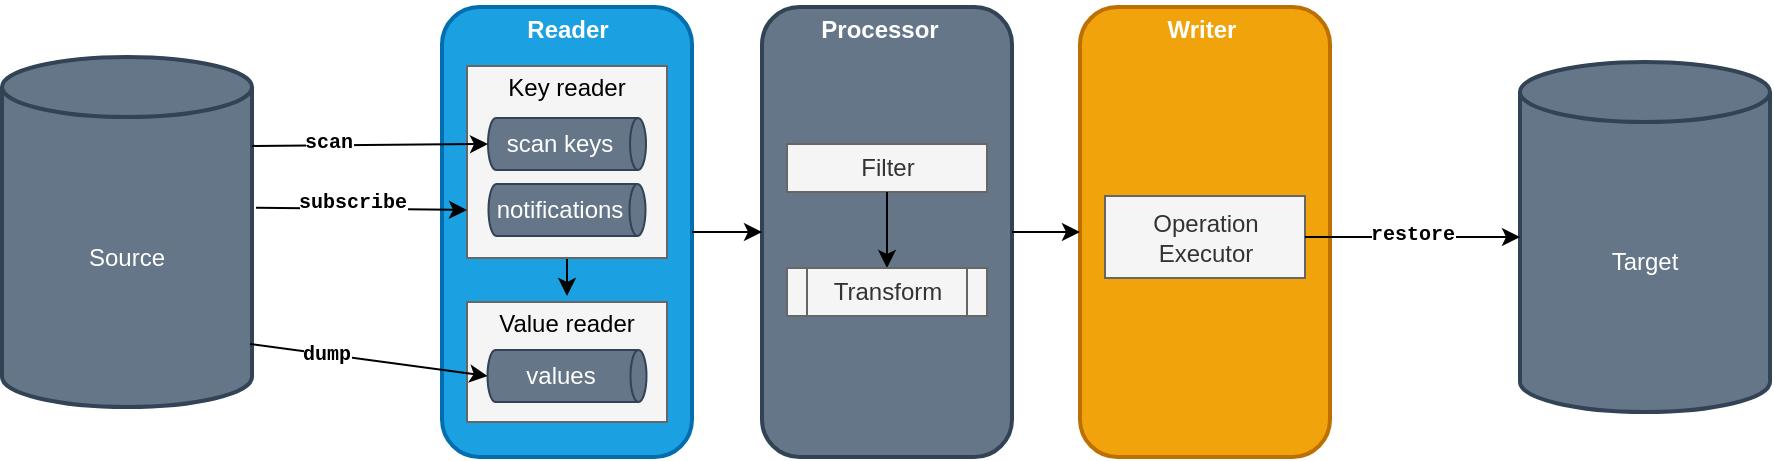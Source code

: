 <mxfile version="24.7.17">
  <diagram name="Page-1" id="xOGaEj3n3Ma8aQ4fVNjq">
    <mxGraphModel dx="1242" dy="854" grid="1" gridSize="11" guides="1" tooltips="1" connect="1" arrows="1" fold="1" page="1" pageScale="1" pageWidth="1000" pageHeight="1100" math="0" shadow="0">
      <root>
        <mxCell id="0" />
        <mxCell id="1" parent="0" />
        <mxCell id="PG1NwsPS0rDYAJhcrPgO-1" value="Source" style="shape=cylinder3;whiteSpace=wrap;html=1;boundedLbl=1;backgroundOutline=1;size=15;strokeWidth=2;fillColor=#647687;strokeColor=#314354;fontColor=#ffffff;" parent="1" vertex="1">
          <mxGeometry x="11" y="97.5" width="125" height="175" as="geometry" />
        </mxCell>
        <mxCell id="PG1NwsPS0rDYAJhcrPgO-2" value="Target" style="shape=cylinder3;whiteSpace=wrap;html=1;boundedLbl=1;backgroundOutline=1;size=15;strokeWidth=2;fillColor=#647687;fontColor=#ffffff;strokeColor=#314354;" parent="1" vertex="1">
          <mxGeometry x="770" y="100" width="125" height="175" as="geometry" />
        </mxCell>
        <mxCell id="PG1NwsPS0rDYAJhcrPgO-4" value="" style="rounded=1;whiteSpace=wrap;html=1;fillColor=#1ba1e2;fontColor=#ffffff;strokeColor=#006EAF;strokeWidth=2;" parent="1" vertex="1">
          <mxGeometry x="231" y="72.5" width="125" height="225" as="geometry" />
        </mxCell>
        <mxCell id="PG1NwsPS0rDYAJhcrPgO-7" value="Reader" style="text;html=1;align=center;verticalAlign=middle;whiteSpace=wrap;rounded=0;fontColor=#FFFFFF;fontStyle=1" parent="1" vertex="1">
          <mxGeometry x="263.5" y="69" width="60" height="30" as="geometry" />
        </mxCell>
        <mxCell id="PG1NwsPS0rDYAJhcrPgO-29" value="" style="rounded=1;whiteSpace=wrap;html=1;fillColor=#f0a30a;fontColor=#000000;strokeColor=#BD7000;strokeWidth=2;" parent="1" vertex="1">
          <mxGeometry x="550" y="72.5" width="125" height="225" as="geometry" />
        </mxCell>
        <mxCell id="PG1NwsPS0rDYAJhcrPgO-31" value="Writer" style="text;html=1;align=center;verticalAlign=middle;whiteSpace=wrap;rounded=0;fontStyle=1;fontColor=#FFFFFF;" parent="1" vertex="1">
          <mxGeometry x="581" y="69" width="60" height="30" as="geometry" />
        </mxCell>
        <mxCell id="PG1NwsPS0rDYAJhcrPgO-40" value="&lt;div&gt;&lt;span style=&quot;background-color: initial;&quot;&gt;Operation&lt;/span&gt;&lt;/div&gt;&lt;div&gt;&lt;span style=&quot;background-color: initial;&quot;&gt;Executor&lt;/span&gt;&lt;/div&gt;" style="whiteSpace=wrap;html=1;fillColor=#f5f5f5;strokeColor=#666666;fontColor=#333333;" parent="1" vertex="1">
          <mxGeometry x="562.5" y="167" width="100" height="41" as="geometry" />
        </mxCell>
        <mxCell id="PG1NwsPS0rDYAJhcrPgO-41" value="" style="endArrow=classic;html=1;rounded=0;entryX=0;entryY=0.5;entryDx=0;entryDy=0;entryPerimeter=0;exitX=1;exitY=0.5;exitDx=0;exitDy=0;" parent="1" source="PG1NwsPS0rDYAJhcrPgO-40" target="PG1NwsPS0rDYAJhcrPgO-2" edge="1">
          <mxGeometry width="50" height="50" relative="1" as="geometry">
            <mxPoint x="603" y="494" as="sourcePoint" />
            <mxPoint x="653" y="444" as="targetPoint" />
          </mxGeometry>
        </mxCell>
        <mxCell id="PG1NwsPS0rDYAJhcrPgO-43" value="&lt;font style=&quot;font-size: 10px;&quot; face=&quot;Courier New&quot;&gt;restore&lt;/font&gt;" style="edgeLabel;html=1;align=center;verticalAlign=middle;resizable=0;points=[];fontSize=10;fontStyle=1" parent="PG1NwsPS0rDYAJhcrPgO-41" vertex="1" connectable="0">
          <mxGeometry x="0.367" y="-2" relative="1" as="geometry">
            <mxPoint x="-20" y="-4" as="offset" />
          </mxGeometry>
        </mxCell>
        <mxCell id="PG1NwsPS0rDYAJhcrPgO-46" value="" style="rounded=1;whiteSpace=wrap;html=1;fillColor=#647687;fontColor=#ffffff;strokeColor=#314354;strokeWidth=2;" parent="1" vertex="1">
          <mxGeometry x="391" y="72.5" width="125" height="225" as="geometry" />
        </mxCell>
        <mxCell id="PG1NwsPS0rDYAJhcrPgO-47" value="Processor" style="text;html=1;align=center;verticalAlign=middle;whiteSpace=wrap;rounded=0;fontColor=#FFFFFF;fontStyle=1" parent="1" vertex="1">
          <mxGeometry x="419.5" y="69" width="60" height="30" as="geometry" />
        </mxCell>
        <mxCell id="PG1NwsPS0rDYAJhcrPgO-50" value="&lt;span style=&quot;background-color: initial;&quot;&gt;Filter&lt;/span&gt;" style="rounded=0;whiteSpace=wrap;html=1;fillColor=#f5f5f5;strokeColor=#666666;fontColor=#333333;" parent="1" vertex="1">
          <mxGeometry x="403.5" y="141" width="100" height="24" as="geometry" />
        </mxCell>
        <mxCell id="PG1NwsPS0rDYAJhcrPgO-52" value="" style="endArrow=classic;html=1;rounded=0;" parent="1" source="PG1NwsPS0rDYAJhcrPgO-50" target="PG1NwsPS0rDYAJhcrPgO-73" edge="1">
          <mxGeometry width="50" height="50" relative="1" as="geometry">
            <mxPoint x="400" y="508" as="sourcePoint" />
            <mxPoint x="510" y="513.84" as="targetPoint" />
          </mxGeometry>
        </mxCell>
        <mxCell id="PG1NwsPS0rDYAJhcrPgO-61" value="" style="endArrow=classic;html=1;rounded=0;exitX=1;exitY=0.5;exitDx=0;exitDy=0;entryX=0;entryY=0.5;entryDx=0;entryDy=0;" parent="1" source="PG1NwsPS0rDYAJhcrPgO-46" target="PG1NwsPS0rDYAJhcrPgO-29" edge="1">
          <mxGeometry width="50" height="50" relative="1" as="geometry">
            <mxPoint x="559" y="494" as="sourcePoint" />
            <mxPoint x="586" y="543" as="targetPoint" />
          </mxGeometry>
        </mxCell>
        <mxCell id="PG1NwsPS0rDYAJhcrPgO-73" value="Transform" style="shape=process;whiteSpace=wrap;html=1;backgroundOutline=1;fillColor=#f5f5f5;strokeColor=#666666;fontColor=#333333;" parent="1" vertex="1">
          <mxGeometry x="403.5" y="203" width="100" height="24" as="geometry" />
        </mxCell>
        <mxCell id="de_6r5BBUW-B7VK5wD3C-19" value="" style="endArrow=classic;html=1;rounded=0;exitX=0.5;exitY=1;exitDx=0;exitDy=0;entryX=0.5;entryY=0;entryDx=0;entryDy=0;" edge="1" parent="1" source="PG1NwsPS0rDYAJhcrPgO-9" target="de_6r5BBUW-B7VK5wD3C-16">
          <mxGeometry width="50" height="50" relative="1" as="geometry">
            <mxPoint x="484" y="369" as="sourcePoint" />
            <mxPoint x="534" y="319" as="targetPoint" />
          </mxGeometry>
        </mxCell>
        <mxCell id="de_6r5BBUW-B7VK5wD3C-21" value="" style="endArrow=classic;html=1;rounded=0;exitX=1;exitY=0.5;exitDx=0;exitDy=0;entryX=0;entryY=0.5;entryDx=0;entryDy=0;" edge="1" parent="1" source="PG1NwsPS0rDYAJhcrPgO-4" target="PG1NwsPS0rDYAJhcrPgO-46">
          <mxGeometry width="50" height="50" relative="1" as="geometry">
            <mxPoint x="527" y="191" as="sourcePoint" />
            <mxPoint x="561" y="191" as="targetPoint" />
          </mxGeometry>
        </mxCell>
        <mxCell id="PG1NwsPS0rDYAJhcrPgO-9" value="" style="rounded=0;whiteSpace=wrap;html=1;fillColor=#f5f5f5;strokeColor=#666666;fontColor=#333333;" parent="1" vertex="1">
          <mxGeometry x="243.5" y="102" width="100" height="96" as="geometry" />
        </mxCell>
        <mxCell id="de_6r5BBUW-B7VK5wD3C-4" value="scan keys" style="shape=cylinder3;whiteSpace=wrap;html=1;boundedLbl=1;backgroundOutline=1;size=4;direction=south;fillColor=#647687;strokeColor=#314354;fontColor=#ffffff;" vertex="1" parent="1">
          <mxGeometry x="254" y="128" width="79" height="26" as="geometry" />
        </mxCell>
        <mxCell id="de_6r5BBUW-B7VK5wD3C-6" value="notifications" style="shape=cylinder3;whiteSpace=wrap;html=1;boundedLbl=1;backgroundOutline=1;size=4;direction=south;fillColor=#647687;strokeColor=#314354;fontColor=#ffffff;" vertex="1" parent="1">
          <mxGeometry x="254.25" y="161" width="78.5" height="26" as="geometry" />
        </mxCell>
        <mxCell id="de_6r5BBUW-B7VK5wD3C-15" value="&lt;span style=&quot;color: rgb(0, 0, 0); font-family: Helvetica; font-size: 12px; font-style: normal; font-variant-ligatures: normal; font-variant-caps: normal; font-weight: 400; letter-spacing: normal; orphans: 2; text-indent: 0px; text-transform: none; widows: 2; word-spacing: 0px; -webkit-text-stroke-width: 0px; white-space: normal; text-decoration-thickness: initial; text-decoration-style: initial; text-decoration-color: initial; float: none; display: inline !important;&quot;&gt;Key reader&lt;/span&gt;" style="text;whiteSpace=wrap;html=1;labelBackgroundColor=none;align=center;" vertex="1" parent="1">
          <mxGeometry x="255" y="99" width="77" height="33" as="geometry" />
        </mxCell>
        <mxCell id="PG1NwsPS0rDYAJhcrPgO-12" value="" style="rounded=0;whiteSpace=wrap;html=1;fillColor=#f5f5f5;strokeColor=#666666;fontColor=#333333;" parent="1" vertex="1">
          <mxGeometry x="243.5" y="220" width="100" height="60" as="geometry" />
        </mxCell>
        <mxCell id="de_6r5BBUW-B7VK5wD3C-16" value="&lt;span style=&quot;color: rgb(0, 0, 0); font-family: Helvetica; font-size: 12px; font-style: normal; font-variant-ligatures: normal; font-variant-caps: normal; font-weight: 400; letter-spacing: normal; orphans: 2; text-indent: 0px; text-transform: none; widows: 2; word-spacing: 0px; -webkit-text-stroke-width: 0px; white-space: normal; text-decoration-thickness: initial; text-decoration-style: initial; text-decoration-color: initial; float: none; display: inline !important;&quot;&gt;Value reader&lt;/span&gt;" style="text;whiteSpace=wrap;html=1;labelBackgroundColor=none;align=center;" vertex="1" parent="1">
          <mxGeometry x="255" y="217" width="77" height="21" as="geometry" />
        </mxCell>
        <mxCell id="de_6r5BBUW-B7VK5wD3C-18" value="values" style="shape=cylinder3;whiteSpace=wrap;html=1;boundedLbl=1;backgroundOutline=1;size=4;direction=south;fillColor=#647687;strokeColor=#314354;fontColor=#ffffff;" vertex="1" parent="1">
          <mxGeometry x="253.75" y="244" width="79.5" height="26" as="geometry" />
        </mxCell>
        <mxCell id="de_6r5BBUW-B7VK5wD3C-1" value="" style="endArrow=classic;html=1;rounded=0;entryX=0;entryY=0.75;entryDx=0;entryDy=0;exitX=1.016;exitY=0.431;exitDx=0;exitDy=0;exitPerimeter=0;" edge="1" parent="1" source="PG1NwsPS0rDYAJhcrPgO-1" target="PG1NwsPS0rDYAJhcrPgO-9">
          <mxGeometry width="50" height="50" relative="1" as="geometry">
            <mxPoint x="120" y="350" as="sourcePoint" />
            <mxPoint x="320" y="210" as="targetPoint" />
          </mxGeometry>
        </mxCell>
        <mxCell id="de_6r5BBUW-B7VK5wD3C-2" value="&lt;span style=&quot;font-family: &amp;quot;Courier New&amp;quot;;&quot;&gt;subscribe&lt;/span&gt;" style="edgeLabel;html=1;align=center;verticalAlign=middle;resizable=0;points=[];fontSize=10;fontStyle=1" vertex="1" connectable="0" parent="de_6r5BBUW-B7VK5wD3C-1">
          <mxGeometry x="-0.106" relative="1" as="geometry">
            <mxPoint x="1" y="-4" as="offset" />
          </mxGeometry>
        </mxCell>
        <mxCell id="PG1NwsPS0rDYAJhcrPgO-24" value="" style="endArrow=classic;html=1;rounded=0;entryX=0.5;entryY=1;entryDx=0;entryDy=0;entryPerimeter=0;exitX=1;exitY=0.254;exitDx=0;exitDy=0;exitPerimeter=0;" parent="1" source="PG1NwsPS0rDYAJhcrPgO-1" target="de_6r5BBUW-B7VK5wD3C-4" edge="1">
          <mxGeometry width="50" height="50" relative="1" as="geometry">
            <mxPoint x="187" y="55" as="sourcePoint" />
            <mxPoint x="132" y="328" as="targetPoint" />
          </mxGeometry>
        </mxCell>
        <mxCell id="PG1NwsPS0rDYAJhcrPgO-25" value="&lt;font style=&quot;font-size: 10px;&quot; face=&quot;Courier New&quot;&gt;scan&lt;/font&gt;" style="edgeLabel;html=1;align=center;verticalAlign=middle;resizable=0;points=[];fontSize=10;fontStyle=1" parent="PG1NwsPS0rDYAJhcrPgO-24" vertex="1" connectable="0">
          <mxGeometry x="-0.106" relative="1" as="geometry">
            <mxPoint x="-15" y="-2" as="offset" />
          </mxGeometry>
        </mxCell>
        <mxCell id="de_6r5BBUW-B7VK5wD3C-12" value="" style="endArrow=classic;html=1;rounded=0;entryX=0.5;entryY=1;entryDx=0;entryDy=0;entryPerimeter=0;exitX=0.992;exitY=0.82;exitDx=0;exitDy=0;exitPerimeter=0;" edge="1" parent="1" source="PG1NwsPS0rDYAJhcrPgO-1" target="de_6r5BBUW-B7VK5wD3C-18">
          <mxGeometry width="50" height="50" relative="1" as="geometry">
            <mxPoint x="187" y="319" as="sourcePoint" />
            <mxPoint x="147" y="236" as="targetPoint" />
          </mxGeometry>
        </mxCell>
        <mxCell id="de_6r5BBUW-B7VK5wD3C-13" value="&lt;font style=&quot;font-size: 10px;&quot; face=&quot;Courier New&quot;&gt;dump&lt;/font&gt;" style="edgeLabel;html=1;align=center;verticalAlign=middle;resizable=0;points=[];fontSize=10;fontStyle=1" vertex="1" connectable="0" parent="de_6r5BBUW-B7VK5wD3C-12">
          <mxGeometry x="-0.106" relative="1" as="geometry">
            <mxPoint x="-15" y="-2" as="offset" />
          </mxGeometry>
        </mxCell>
      </root>
    </mxGraphModel>
  </diagram>
</mxfile>
